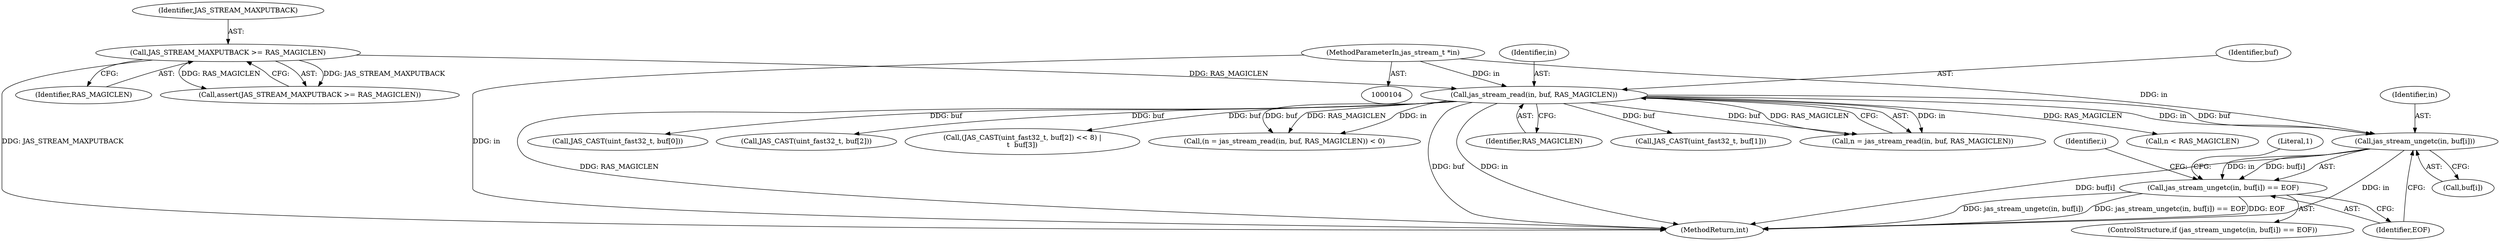 digraph "0_jasper_d42b2388f7f8e0332c846675133acea151fc557a_47@API" {
"1000142" [label="(Call,jas_stream_ungetc(in, buf[i]))"];
"1000119" [label="(Call,jas_stream_read(in, buf, RAS_MAGICLEN))"];
"1000105" [label="(MethodParameterIn,jas_stream_t *in)"];
"1000112" [label="(Call,JAS_STREAM_MAXPUTBACK >= RAS_MAGICLEN)"];
"1000141" [label="(Call,jas_stream_ungetc(in, buf[i]) == EOF)"];
"1000120" [label="(Identifier,in)"];
"1000141" [label="(Call,jas_stream_ungetc(in, buf[i]) == EOF)"];
"1000121" [label="(Identifier,buf)"];
"1000151" [label="(Literal,1)"];
"1000147" [label="(Identifier,EOF)"];
"1000153" [label="(Call,n < RAS_MAGICLEN)"];
"1000122" [label="(Identifier,RAS_MAGICLEN)"];
"1000164" [label="(Call,JAS_CAST(uint_fast32_t, buf[0]))"];
"1000180" [label="(Call,JAS_CAST(uint_fast32_t, buf[2]))"];
"1000178" [label="(Call,(JAS_CAST(uint_fast32_t, buf[2]) << 8) |\n\t  buf[3])"];
"1000119" [label="(Call,jas_stream_read(in, buf, RAS_MAGICLEN))"];
"1000112" [label="(Call,JAS_STREAM_MAXPUTBACK >= RAS_MAGICLEN)"];
"1000105" [label="(MethodParameterIn,jas_stream_t *in)"];
"1000114" [label="(Identifier,RAS_MAGICLEN)"];
"1000143" [label="(Identifier,in)"];
"1000116" [label="(Call,(n = jas_stream_read(in, buf, RAS_MAGICLEN)) < 0)"];
"1000199" [label="(MethodReturn,int)"];
"1000138" [label="(Identifier,i)"];
"1000111" [label="(Call,assert(JAS_STREAM_MAXPUTBACK >= RAS_MAGICLEN))"];
"1000113" [label="(Identifier,JAS_STREAM_MAXPUTBACK)"];
"1000140" [label="(ControlStructure,if (jas_stream_ungetc(in, buf[i]) == EOF))"];
"1000172" [label="(Call,JAS_CAST(uint_fast32_t, buf[1]))"];
"1000142" [label="(Call,jas_stream_ungetc(in, buf[i]))"];
"1000117" [label="(Call,n = jas_stream_read(in, buf, RAS_MAGICLEN))"];
"1000144" [label="(Call,buf[i])"];
"1000142" -> "1000141"  [label="AST: "];
"1000142" -> "1000144"  [label="CFG: "];
"1000143" -> "1000142"  [label="AST: "];
"1000144" -> "1000142"  [label="AST: "];
"1000147" -> "1000142"  [label="CFG: "];
"1000142" -> "1000199"  [label="DDG: buf[i]"];
"1000142" -> "1000199"  [label="DDG: in"];
"1000142" -> "1000141"  [label="DDG: in"];
"1000142" -> "1000141"  [label="DDG: buf[i]"];
"1000119" -> "1000142"  [label="DDG: in"];
"1000119" -> "1000142"  [label="DDG: buf"];
"1000105" -> "1000142"  [label="DDG: in"];
"1000119" -> "1000117"  [label="AST: "];
"1000119" -> "1000122"  [label="CFG: "];
"1000120" -> "1000119"  [label="AST: "];
"1000121" -> "1000119"  [label="AST: "];
"1000122" -> "1000119"  [label="AST: "];
"1000117" -> "1000119"  [label="CFG: "];
"1000119" -> "1000199"  [label="DDG: buf"];
"1000119" -> "1000199"  [label="DDG: in"];
"1000119" -> "1000199"  [label="DDG: RAS_MAGICLEN"];
"1000119" -> "1000116"  [label="DDG: in"];
"1000119" -> "1000116"  [label="DDG: buf"];
"1000119" -> "1000116"  [label="DDG: RAS_MAGICLEN"];
"1000119" -> "1000117"  [label="DDG: in"];
"1000119" -> "1000117"  [label="DDG: buf"];
"1000119" -> "1000117"  [label="DDG: RAS_MAGICLEN"];
"1000105" -> "1000119"  [label="DDG: in"];
"1000112" -> "1000119"  [label="DDG: RAS_MAGICLEN"];
"1000119" -> "1000153"  [label="DDG: RAS_MAGICLEN"];
"1000119" -> "1000164"  [label="DDG: buf"];
"1000119" -> "1000172"  [label="DDG: buf"];
"1000119" -> "1000180"  [label="DDG: buf"];
"1000119" -> "1000178"  [label="DDG: buf"];
"1000105" -> "1000104"  [label="AST: "];
"1000105" -> "1000199"  [label="DDG: in"];
"1000112" -> "1000111"  [label="AST: "];
"1000112" -> "1000114"  [label="CFG: "];
"1000113" -> "1000112"  [label="AST: "];
"1000114" -> "1000112"  [label="AST: "];
"1000111" -> "1000112"  [label="CFG: "];
"1000112" -> "1000199"  [label="DDG: JAS_STREAM_MAXPUTBACK"];
"1000112" -> "1000111"  [label="DDG: JAS_STREAM_MAXPUTBACK"];
"1000112" -> "1000111"  [label="DDG: RAS_MAGICLEN"];
"1000141" -> "1000140"  [label="AST: "];
"1000141" -> "1000147"  [label="CFG: "];
"1000147" -> "1000141"  [label="AST: "];
"1000151" -> "1000141"  [label="CFG: "];
"1000138" -> "1000141"  [label="CFG: "];
"1000141" -> "1000199"  [label="DDG: jas_stream_ungetc(in, buf[i])"];
"1000141" -> "1000199"  [label="DDG: jas_stream_ungetc(in, buf[i]) == EOF"];
"1000141" -> "1000199"  [label="DDG: EOF"];
}
